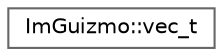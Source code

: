 digraph "Graphical Class Hierarchy"
{
 // LATEX_PDF_SIZE
  bgcolor="transparent";
  edge [fontname=Helvetica,fontsize=10,labelfontname=Helvetica,labelfontsize=10];
  node [fontname=Helvetica,fontsize=10,shape=box,height=0.2,width=0.4];
  rankdir="LR";
  Node0 [id="Node000000",label="ImGuizmo::vec_t",height=0.2,width=0.4,color="grey40", fillcolor="white", style="filled",URL="$struct_im_guizmo_1_1vec__t.html",tooltip=" "];
}
